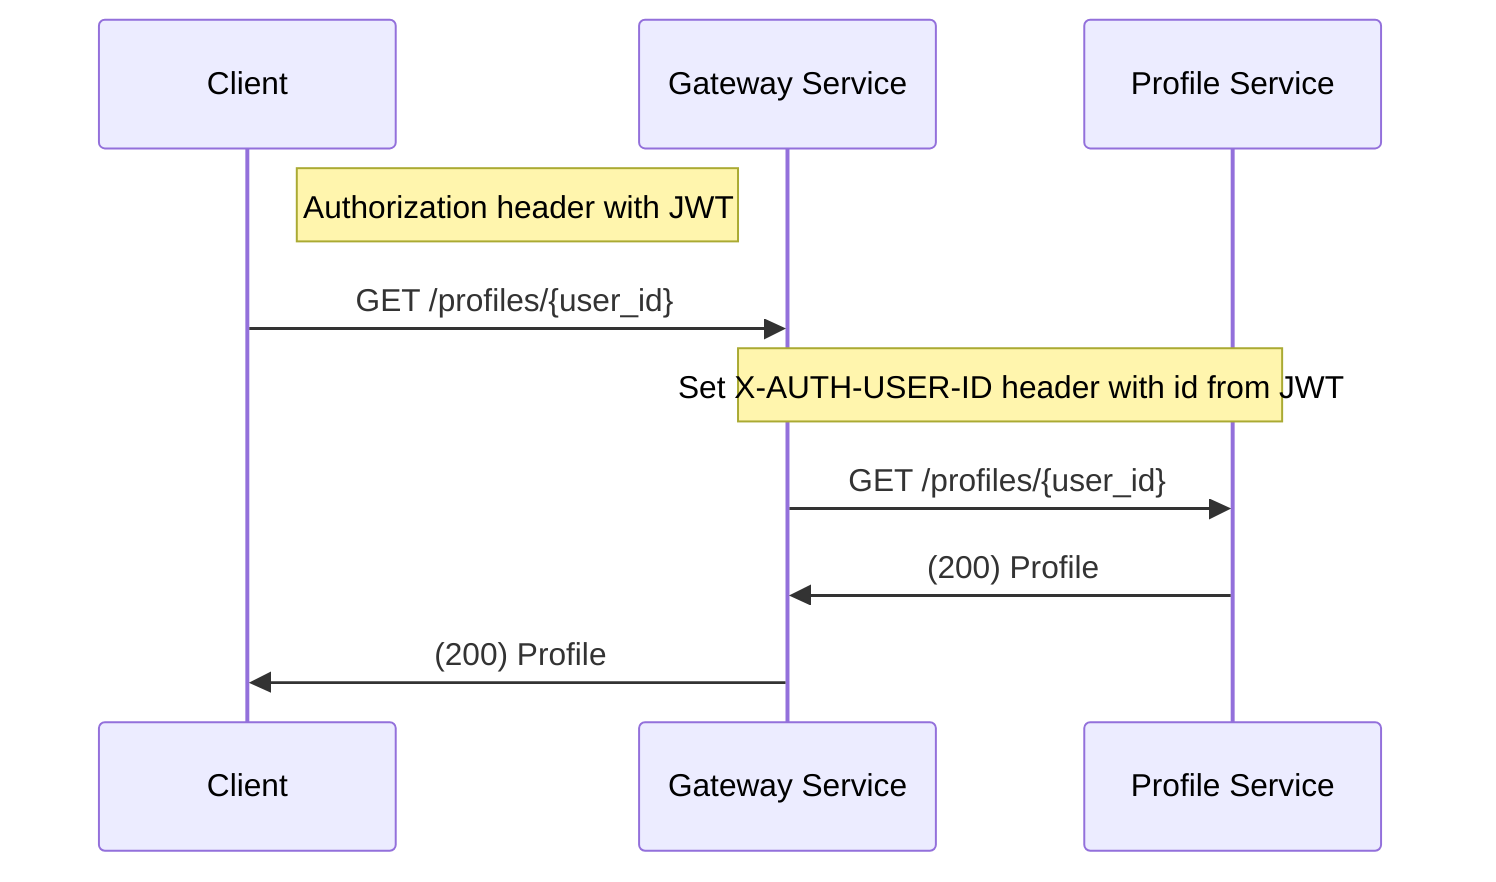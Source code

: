 sequenceDiagram
    participant Client
    Note right of Client: Authorization header with JWT
    Client->>Gateway Service: GET /profiles/{user_id}
    participant Gateway Service
    Note over Gateway Service, Profile Service: Set X-AUTH-USER-ID header with id from JWT
    Gateway Service->>Profile Service: GET /profiles/{user_id}
    Profile Service->>Gateway Service: (200) Profile
    Gateway Service->>Client: (200) Profile